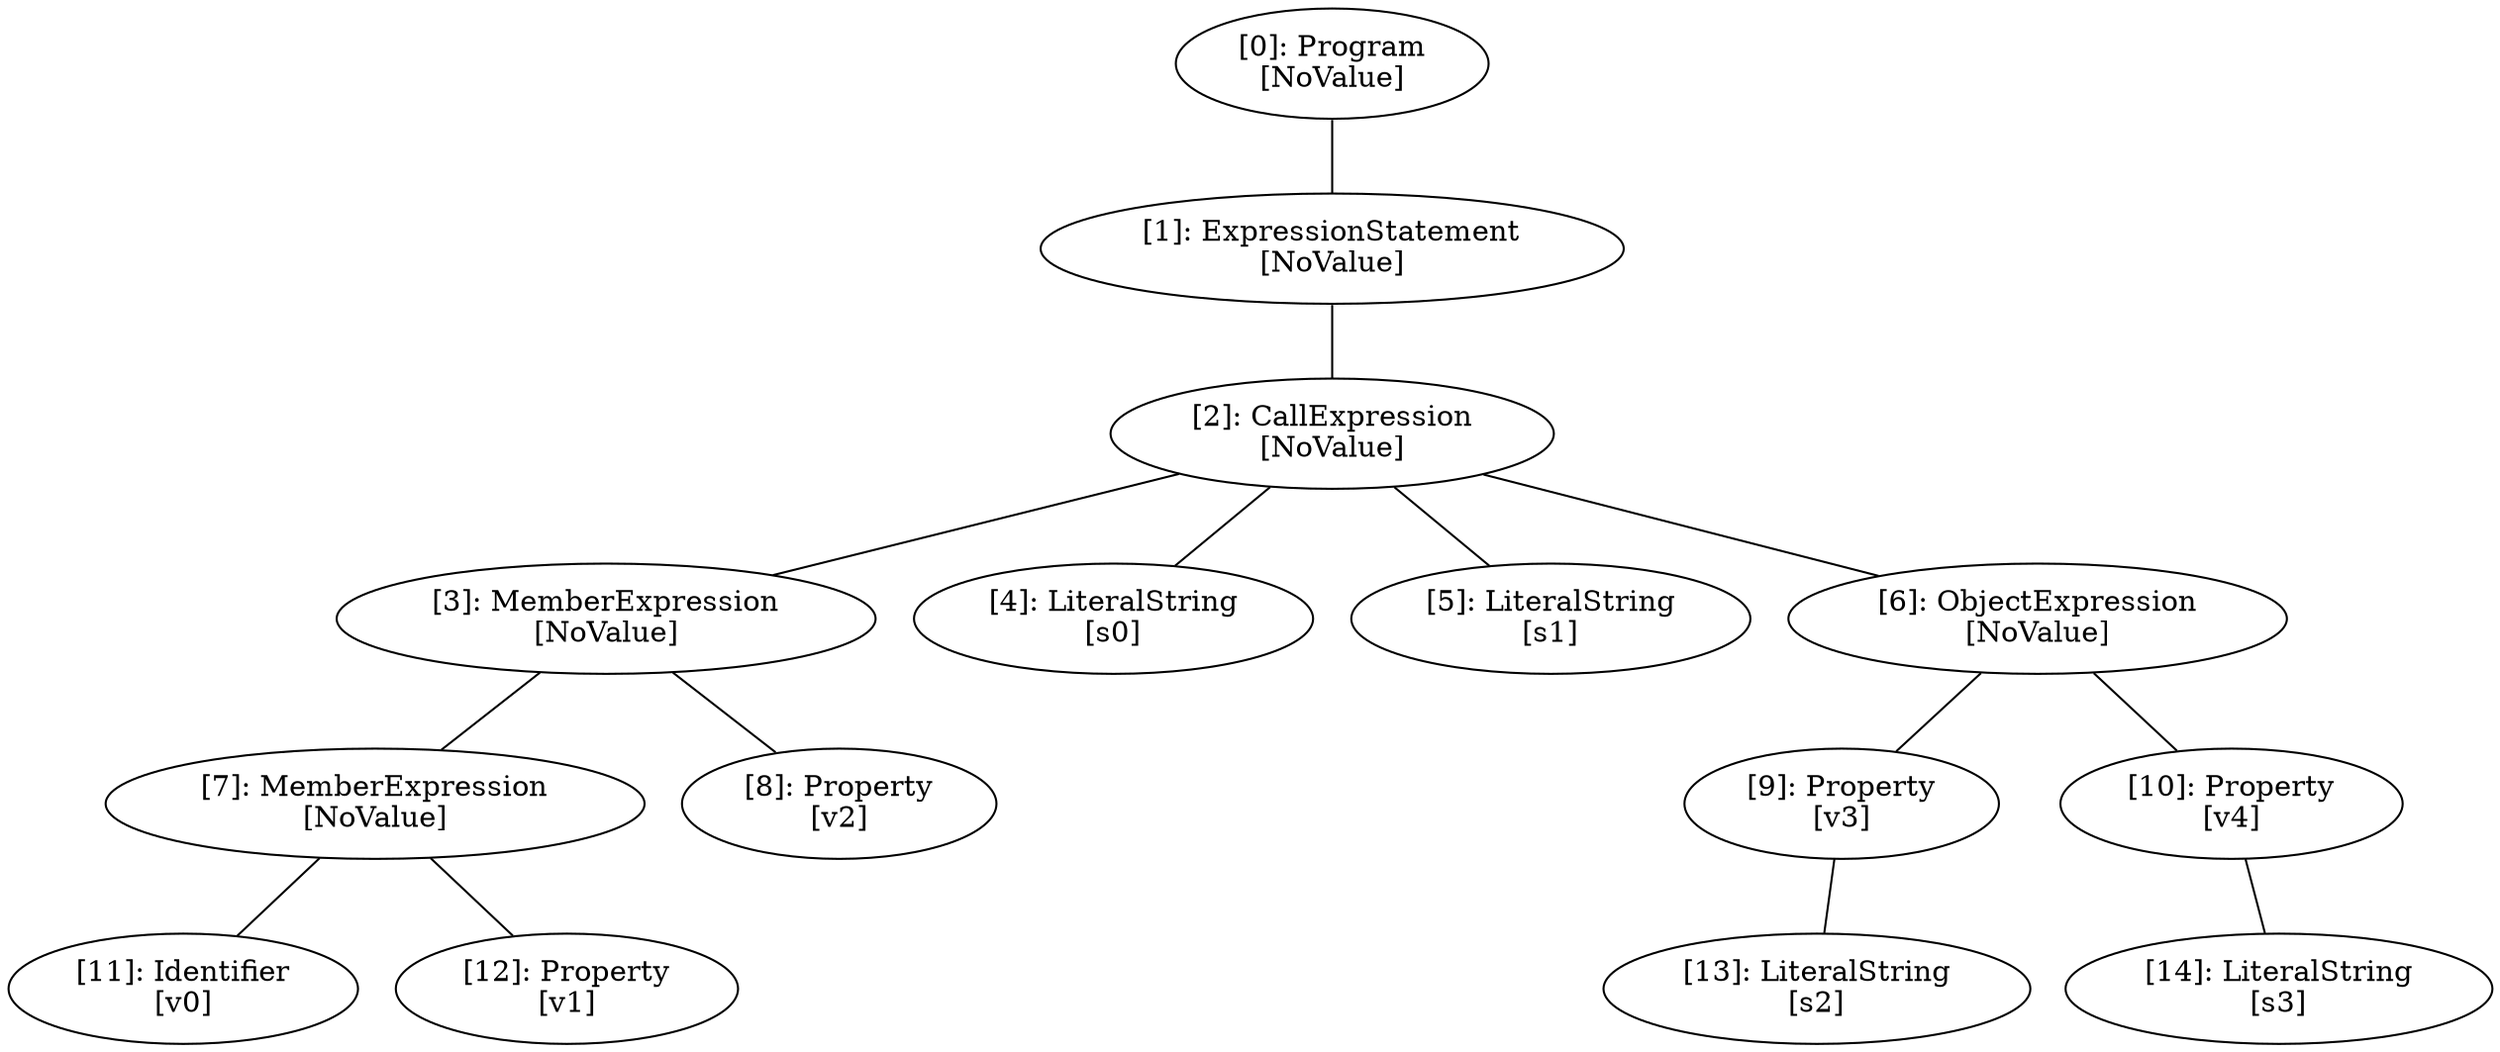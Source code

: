 // Result
graph {
	0 [label="[0]: Program
[NoValue]"]
	1 [label="[1]: ExpressionStatement
[NoValue]"]
	2 [label="[2]: CallExpression
[NoValue]"]
	3 [label="[3]: MemberExpression
[NoValue]"]
	4 [label="[4]: LiteralString
[s0]"]
	5 [label="[5]: LiteralString
[s1]"]
	6 [label="[6]: ObjectExpression
[NoValue]"]
	7 [label="[7]: MemberExpression
[NoValue]"]
	8 [label="[8]: Property
[v2]"]
	9 [label="[9]: Property
[v3]"]
	10 [label="[10]: Property
[v4]"]
	11 [label="[11]: Identifier
[v0]"]
	12 [label="[12]: Property
[v1]"]
	13 [label="[13]: LiteralString
[s2]"]
	14 [label="[14]: LiteralString
[s3]"]
	0 -- 1
	1 -- 2
	2 -- 3
	2 -- 4
	2 -- 5
	2 -- 6
	3 -- 7
	3 -- 8
	6 -- 9
	6 -- 10
	7 -- 11
	7 -- 12
	9 -- 13
	10 -- 14
}
